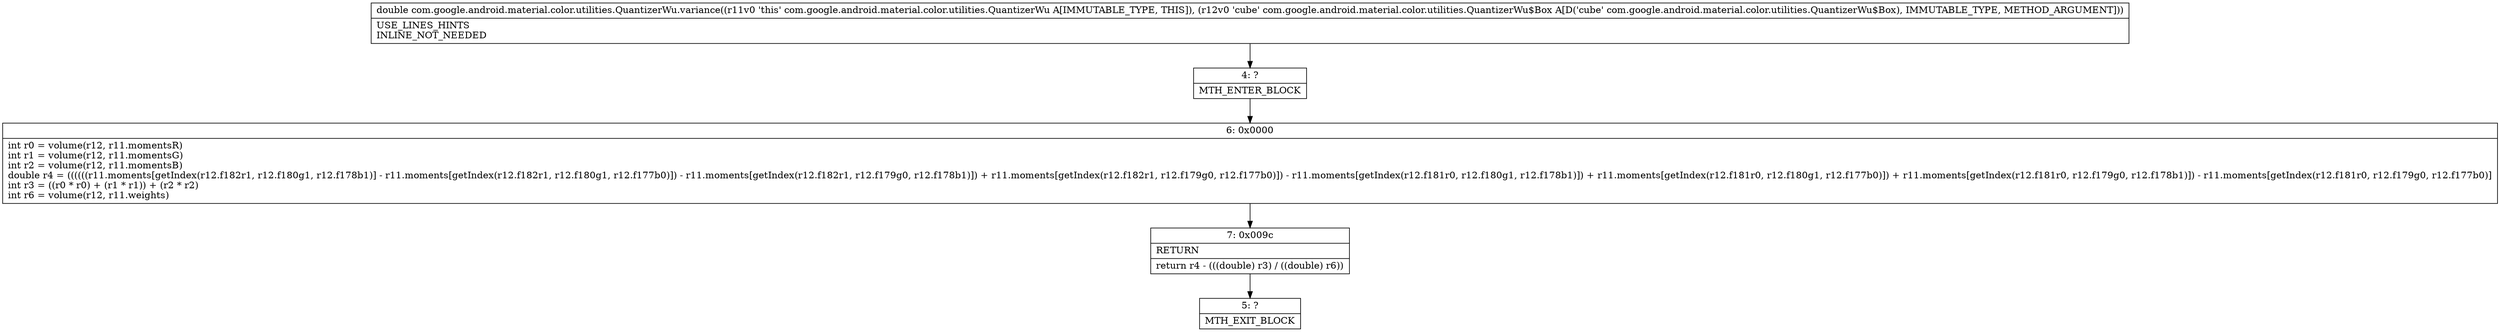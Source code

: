 digraph "CFG forcom.google.android.material.color.utilities.QuantizerWu.variance(Lcom\/google\/android\/material\/color\/utilities\/QuantizerWu$Box;)D" {
Node_4 [shape=record,label="{4\:\ ?|MTH_ENTER_BLOCK\l}"];
Node_6 [shape=record,label="{6\:\ 0x0000|int r0 = volume(r12, r11.momentsR)\lint r1 = volume(r12, r11.momentsG)\lint r2 = volume(r12, r11.momentsB)\ldouble r4 = ((((((r11.moments[getIndex(r12.f182r1, r12.f180g1, r12.f178b1)] \- r11.moments[getIndex(r12.f182r1, r12.f180g1, r12.f177b0)]) \- r11.moments[getIndex(r12.f182r1, r12.f179g0, r12.f178b1)]) + r11.moments[getIndex(r12.f182r1, r12.f179g0, r12.f177b0)]) \- r11.moments[getIndex(r12.f181r0, r12.f180g1, r12.f178b1)]) + r11.moments[getIndex(r12.f181r0, r12.f180g1, r12.f177b0)]) + r11.moments[getIndex(r12.f181r0, r12.f179g0, r12.f178b1)]) \- r11.moments[getIndex(r12.f181r0, r12.f179g0, r12.f177b0)]\lint r3 = ((r0 * r0) + (r1 * r1)) + (r2 * r2)\lint r6 = volume(r12, r11.weights)\l}"];
Node_7 [shape=record,label="{7\:\ 0x009c|RETURN\l|return r4 \- (((double) r3) \/ ((double) r6))\l}"];
Node_5 [shape=record,label="{5\:\ ?|MTH_EXIT_BLOCK\l}"];
MethodNode[shape=record,label="{double com.google.android.material.color.utilities.QuantizerWu.variance((r11v0 'this' com.google.android.material.color.utilities.QuantizerWu A[IMMUTABLE_TYPE, THIS]), (r12v0 'cube' com.google.android.material.color.utilities.QuantizerWu$Box A[D('cube' com.google.android.material.color.utilities.QuantizerWu$Box), IMMUTABLE_TYPE, METHOD_ARGUMENT]))  | USE_LINES_HINTS\lINLINE_NOT_NEEDED\l}"];
MethodNode -> Node_4;Node_4 -> Node_6;
Node_6 -> Node_7;
Node_7 -> Node_5;
}

